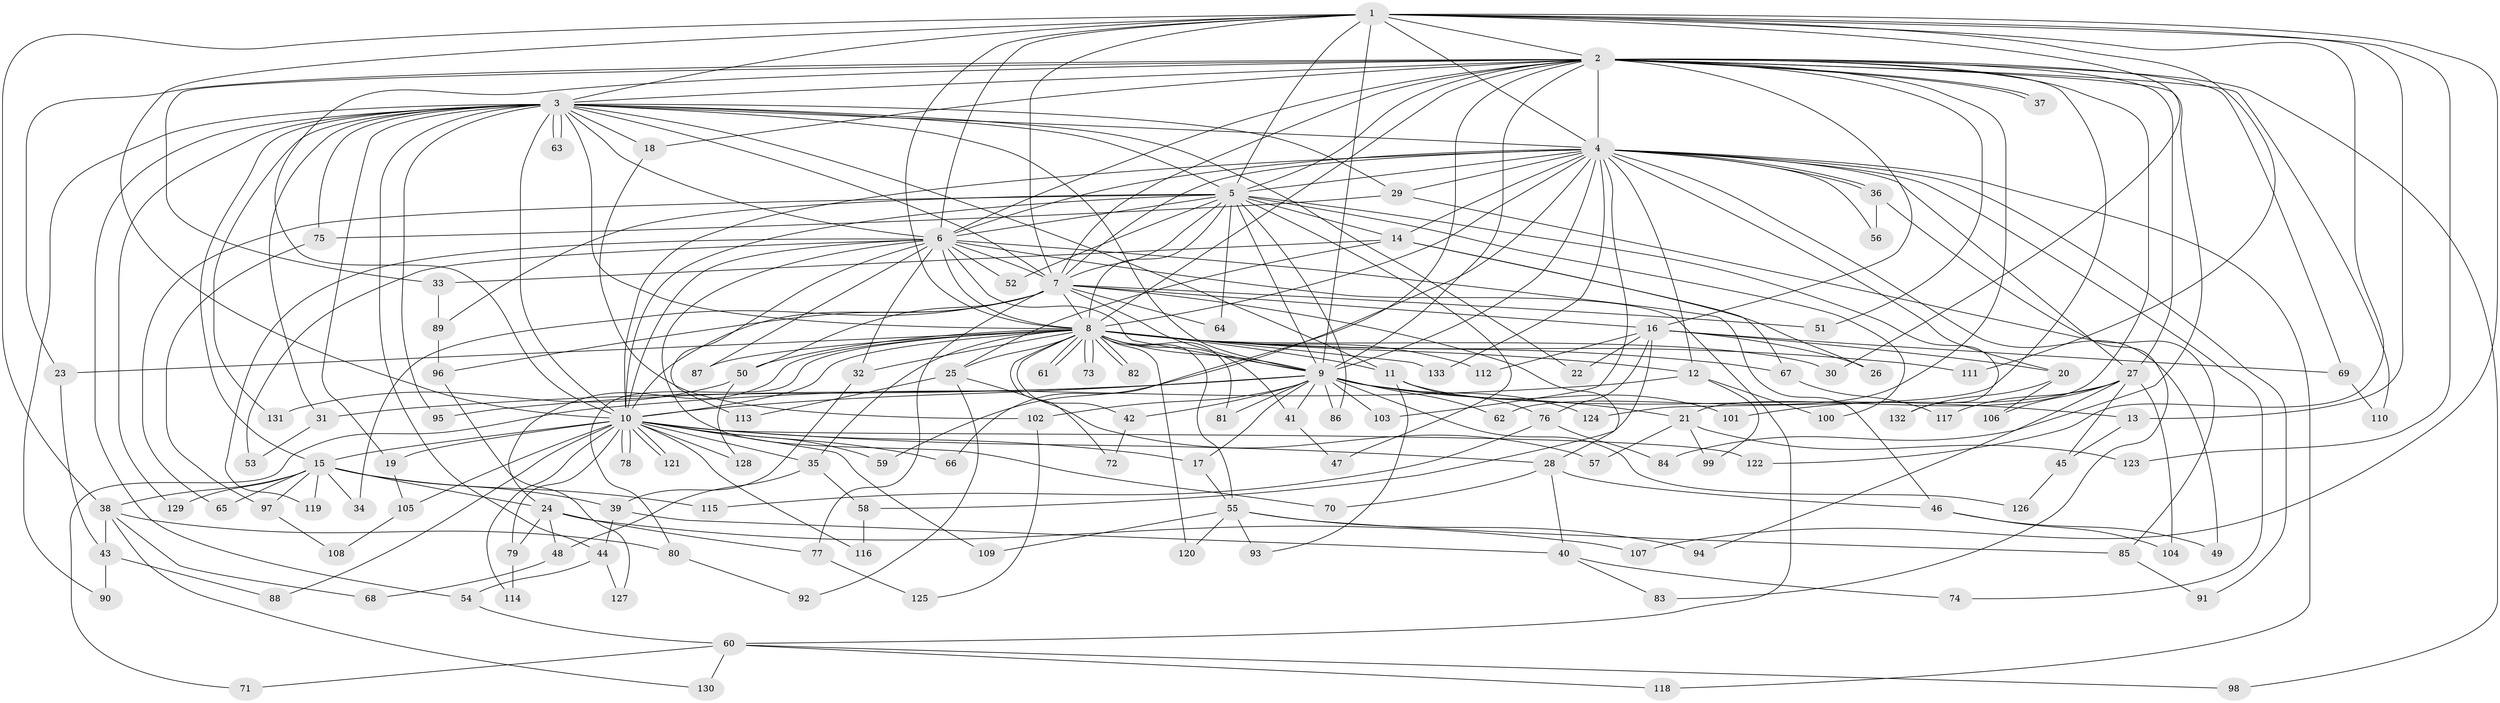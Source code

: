 // coarse degree distribution, {15: 0.009900990099009901, 23: 0.0297029702970297, 24: 0.009900990099009901, 17: 0.009900990099009901, 18: 0.019801980198019802, 33: 0.009900990099009901, 22: 0.009900990099009901, 5: 0.039603960396039604, 3: 0.19801980198019803, 6: 0.0297029702970297, 12: 0.009900990099009901, 11: 0.009900990099009901, 2: 0.49504950495049505, 8: 0.019801980198019802, 4: 0.0891089108910891, 7: 0.009900990099009901}
// Generated by graph-tools (version 1.1) at 2025/41/03/06/25 10:41:36]
// undirected, 133 vertices, 291 edges
graph export_dot {
graph [start="1"]
  node [color=gray90,style=filled];
  1;
  2;
  3;
  4;
  5;
  6;
  7;
  8;
  9;
  10;
  11;
  12;
  13;
  14;
  15;
  16;
  17;
  18;
  19;
  20;
  21;
  22;
  23;
  24;
  25;
  26;
  27;
  28;
  29;
  30;
  31;
  32;
  33;
  34;
  35;
  36;
  37;
  38;
  39;
  40;
  41;
  42;
  43;
  44;
  45;
  46;
  47;
  48;
  49;
  50;
  51;
  52;
  53;
  54;
  55;
  56;
  57;
  58;
  59;
  60;
  61;
  62;
  63;
  64;
  65;
  66;
  67;
  68;
  69;
  70;
  71;
  72;
  73;
  74;
  75;
  76;
  77;
  78;
  79;
  80;
  81;
  82;
  83;
  84;
  85;
  86;
  87;
  88;
  89;
  90;
  91;
  92;
  93;
  94;
  95;
  96;
  97;
  98;
  99;
  100;
  101;
  102;
  103;
  104;
  105;
  106;
  107;
  108;
  109;
  110;
  111;
  112;
  113;
  114;
  115;
  116;
  117;
  118;
  119;
  120;
  121;
  122;
  123;
  124;
  125;
  126;
  127;
  128;
  129;
  130;
  131;
  132;
  133;
  1 -- 2;
  1 -- 3;
  1 -- 4;
  1 -- 5;
  1 -- 6;
  1 -- 7;
  1 -- 8;
  1 -- 9;
  1 -- 10;
  1 -- 13;
  1 -- 30;
  1 -- 38;
  1 -- 107;
  1 -- 111;
  1 -- 122;
  1 -- 123;
  2 -- 3;
  2 -- 4;
  2 -- 5;
  2 -- 6;
  2 -- 7;
  2 -- 8;
  2 -- 9;
  2 -- 10;
  2 -- 16;
  2 -- 18;
  2 -- 21;
  2 -- 23;
  2 -- 27;
  2 -- 33;
  2 -- 37;
  2 -- 37;
  2 -- 51;
  2 -- 62;
  2 -- 66;
  2 -- 69;
  2 -- 84;
  2 -- 98;
  2 -- 110;
  2 -- 124;
  3 -- 4;
  3 -- 5;
  3 -- 6;
  3 -- 7;
  3 -- 8;
  3 -- 9;
  3 -- 10;
  3 -- 11;
  3 -- 15;
  3 -- 18;
  3 -- 19;
  3 -- 22;
  3 -- 29;
  3 -- 31;
  3 -- 44;
  3 -- 54;
  3 -- 63;
  3 -- 63;
  3 -- 75;
  3 -- 90;
  3 -- 95;
  3 -- 129;
  3 -- 131;
  4 -- 5;
  4 -- 6;
  4 -- 7;
  4 -- 8;
  4 -- 9;
  4 -- 10;
  4 -- 12;
  4 -- 14;
  4 -- 20;
  4 -- 27;
  4 -- 29;
  4 -- 36;
  4 -- 36;
  4 -- 49;
  4 -- 56;
  4 -- 59;
  4 -- 74;
  4 -- 91;
  4 -- 103;
  4 -- 118;
  4 -- 133;
  5 -- 6;
  5 -- 7;
  5 -- 8;
  5 -- 9;
  5 -- 10;
  5 -- 14;
  5 -- 47;
  5 -- 52;
  5 -- 64;
  5 -- 65;
  5 -- 86;
  5 -- 89;
  5 -- 100;
  5 -- 132;
  6 -- 7;
  6 -- 8;
  6 -- 9;
  6 -- 10;
  6 -- 32;
  6 -- 46;
  6 -- 52;
  6 -- 53;
  6 -- 60;
  6 -- 70;
  6 -- 87;
  6 -- 113;
  6 -- 119;
  7 -- 8;
  7 -- 9;
  7 -- 10;
  7 -- 16;
  7 -- 28;
  7 -- 34;
  7 -- 50;
  7 -- 51;
  7 -- 64;
  7 -- 77;
  7 -- 96;
  8 -- 9;
  8 -- 10;
  8 -- 11;
  8 -- 12;
  8 -- 23;
  8 -- 24;
  8 -- 25;
  8 -- 30;
  8 -- 32;
  8 -- 35;
  8 -- 41;
  8 -- 42;
  8 -- 50;
  8 -- 55;
  8 -- 61;
  8 -- 61;
  8 -- 67;
  8 -- 72;
  8 -- 73;
  8 -- 73;
  8 -- 80;
  8 -- 81;
  8 -- 82;
  8 -- 82;
  8 -- 87;
  8 -- 111;
  8 -- 112;
  8 -- 120;
  8 -- 133;
  9 -- 10;
  9 -- 13;
  9 -- 17;
  9 -- 21;
  9 -- 31;
  9 -- 41;
  9 -- 42;
  9 -- 62;
  9 -- 81;
  9 -- 86;
  9 -- 95;
  9 -- 102;
  9 -- 103;
  9 -- 124;
  9 -- 126;
  10 -- 15;
  10 -- 17;
  10 -- 19;
  10 -- 28;
  10 -- 35;
  10 -- 59;
  10 -- 66;
  10 -- 78;
  10 -- 78;
  10 -- 79;
  10 -- 88;
  10 -- 105;
  10 -- 109;
  10 -- 114;
  10 -- 116;
  10 -- 121;
  10 -- 121;
  10 -- 122;
  10 -- 128;
  11 -- 76;
  11 -- 93;
  11 -- 101;
  12 -- 71;
  12 -- 99;
  12 -- 100;
  13 -- 45;
  14 -- 25;
  14 -- 26;
  14 -- 33;
  14 -- 67;
  15 -- 24;
  15 -- 34;
  15 -- 38;
  15 -- 39;
  15 -- 65;
  15 -- 97;
  15 -- 115;
  15 -- 119;
  15 -- 129;
  16 -- 20;
  16 -- 22;
  16 -- 26;
  16 -- 58;
  16 -- 69;
  16 -- 76;
  16 -- 112;
  17 -- 55;
  18 -- 102;
  19 -- 105;
  20 -- 106;
  20 -- 132;
  21 -- 57;
  21 -- 99;
  21 -- 123;
  23 -- 43;
  24 -- 48;
  24 -- 77;
  24 -- 79;
  24 -- 107;
  25 -- 57;
  25 -- 92;
  25 -- 113;
  27 -- 45;
  27 -- 94;
  27 -- 101;
  27 -- 104;
  27 -- 106;
  27 -- 117;
  28 -- 40;
  28 -- 46;
  28 -- 70;
  29 -- 75;
  29 -- 85;
  31 -- 53;
  32 -- 39;
  33 -- 89;
  35 -- 48;
  35 -- 58;
  36 -- 56;
  36 -- 83;
  38 -- 43;
  38 -- 68;
  38 -- 80;
  38 -- 130;
  39 -- 40;
  39 -- 44;
  40 -- 74;
  40 -- 83;
  41 -- 47;
  42 -- 72;
  43 -- 88;
  43 -- 90;
  44 -- 54;
  44 -- 127;
  45 -- 126;
  46 -- 49;
  46 -- 104;
  48 -- 68;
  50 -- 128;
  50 -- 131;
  54 -- 60;
  55 -- 85;
  55 -- 93;
  55 -- 94;
  55 -- 109;
  55 -- 120;
  58 -- 116;
  60 -- 71;
  60 -- 98;
  60 -- 118;
  60 -- 130;
  67 -- 117;
  69 -- 110;
  75 -- 97;
  76 -- 84;
  76 -- 115;
  77 -- 125;
  79 -- 114;
  80 -- 92;
  85 -- 91;
  89 -- 96;
  96 -- 127;
  97 -- 108;
  102 -- 125;
  105 -- 108;
}

